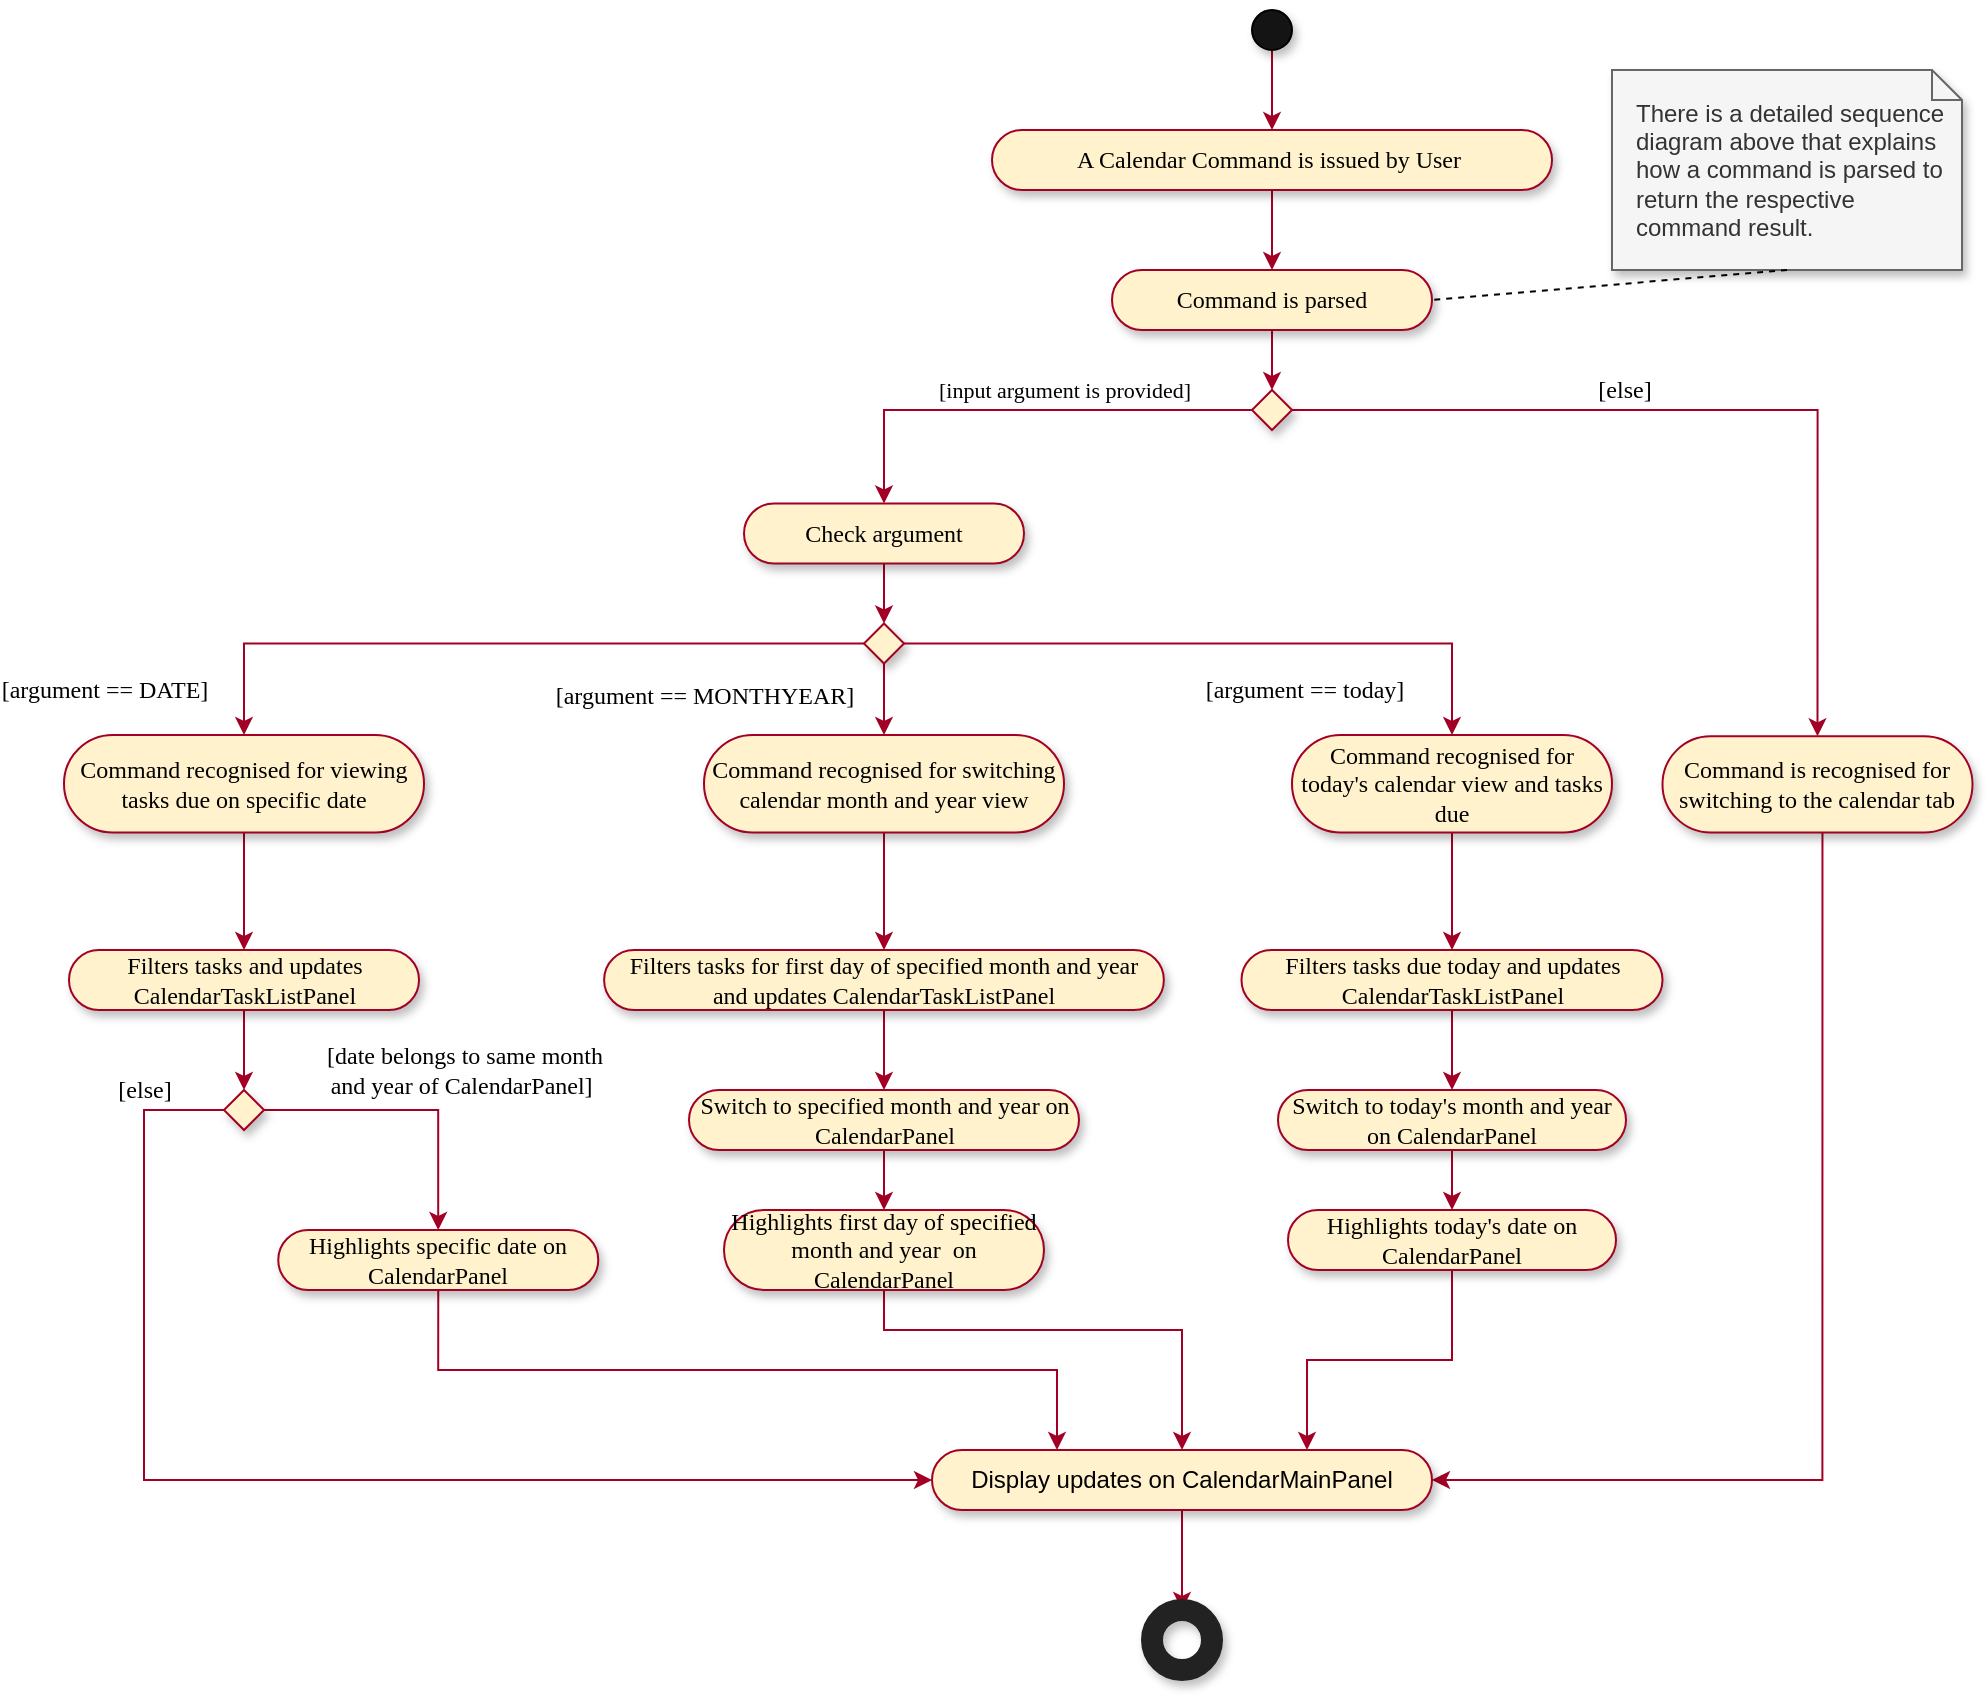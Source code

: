 <mxfile version="12.9.9" type="device"><diagram id="prtHgNgQTEPvFCAcTncT" name="Page-1"><mxGraphModel dx="2264" dy="909" grid="1" gridSize="10" guides="1" tooltips="1" connect="1" arrows="1" fold="1" page="1" pageScale="1" pageWidth="827" pageHeight="1169" math="0" shadow="0"><root><mxCell id="0"/><mxCell id="1" parent="0"/><mxCell id="-Fa6i20INTZBDvl07Vsu-55" value="" style="edgeStyle=orthogonalEdgeStyle;rounded=0;orthogonalLoop=1;jettySize=auto;html=1;startArrow=none;startFill=0;endArrow=classic;endFill=1;strokeColor=#A20025;" parent="1" source="-Fa6i20INTZBDvl07Vsu-1" target="-Fa6i20INTZBDvl07Vsu-51" edge="1"><mxGeometry relative="1" as="geometry"/></mxCell><mxCell id="-Fa6i20INTZBDvl07Vsu-1" value="" style="ellipse;whiteSpace=wrap;html=1;aspect=fixed;fillColor=#141414;shadow=1;" parent="1" vertex="1"><mxGeometry x="404" y="20" width="20" height="20" as="geometry"/></mxCell><mxCell id="-Fa6i20INTZBDvl07Vsu-62" value="" style="edgeStyle=orthogonalEdgeStyle;rounded=0;orthogonalLoop=1;jettySize=auto;html=1;startArrow=none;startFill=0;endArrow=classic;endFill=1;strokeColor=#A20025;fontFamily=Verdana;" parent="1" source="-Fa6i20INTZBDvl07Vsu-7" target="-Fa6i20INTZBDvl07Vsu-15" edge="1"><mxGeometry relative="1" as="geometry"/></mxCell><mxCell id="-Fa6i20INTZBDvl07Vsu-7" value="&lt;font face=&quot;Verdana&quot;&gt;Command is parsed&lt;/font&gt;" style="whiteSpace=wrap;html=1;rounded=1;arcSize=50;align=center;verticalAlign=middle;strokeWidth=1;autosize=1;spacing=4;treeFolding=1;treeMoving=1;newEdgeStyle={&quot;edgeStyle&quot;:&quot;entityRelationEdgeStyle&quot;,&quot;startArrow&quot;:&quot;none&quot;,&quot;endArrow&quot;:&quot;none&quot;,&quot;segment&quot;:10,&quot;curved&quot;:1};shadow=1;fillColor=#fff2cc;strokeColor=#A20025;" parent="1" vertex="1"><mxGeometry x="334" y="150" width="160" height="30" as="geometry"/></mxCell><mxCell id="-Fa6i20INTZBDvl07Vsu-68" value="[input argument is provided]" style="edgeStyle=orthogonalEdgeStyle;rounded=0;orthogonalLoop=1;jettySize=auto;html=1;startArrow=none;startFill=0;endArrow=classic;endFill=1;strokeColor=#A20025;fontFamily=Verdana;" parent="1" source="-Fa6i20INTZBDvl07Vsu-15" target="-Fa6i20INTZBDvl07Vsu-57" edge="1"><mxGeometry x="-0.185" y="-10" relative="1" as="geometry"><mxPoint as="offset"/></mxGeometry></mxCell><mxCell id="-Fa6i20INTZBDvl07Vsu-87" value="[else]" style="edgeStyle=orthogonalEdgeStyle;rounded=0;orthogonalLoop=1;jettySize=auto;html=1;exitX=1;exitY=0.5;exitDx=0;exitDy=0;entryX=0.5;entryY=0;entryDx=0;entryDy=0;startArrow=none;startFill=0;endArrow=classic;endFill=1;strokeColor=#A20025;fontFamily=Verdana;labelBackgroundColor=none;fontSize=12;" parent="1" source="-Fa6i20INTZBDvl07Vsu-15" target="-Fa6i20INTZBDvl07Vsu-85" edge="1"><mxGeometry x="-0.224" y="10" relative="1" as="geometry"><mxPoint as="offset"/></mxGeometry></mxCell><mxCell id="-Fa6i20INTZBDvl07Vsu-15" value="" style="rhombus;whiteSpace=wrap;html=1;shadow=1;strokeColor=#A20025;fillColor=#fff2cc;" parent="1" vertex="1"><mxGeometry x="404" y="210" width="20" height="20" as="geometry"/></mxCell><mxCell id="-Fa6i20INTZBDvl07Vsu-30" value="There is a detailed sequence diagram above that explains how a command is parsed to return the respective command result." style="shape=note;size=15;align=left;spacingLeft=10;html=1;whiteSpace=wrap;shadow=1;fillColor=#f5f5f5;strokeColor=#666666;fontColor=#333333;" parent="1" vertex="1"><mxGeometry x="584" y="50" width="175" height="100" as="geometry"/></mxCell><mxCell id="-Fa6i20INTZBDvl07Vsu-31" value="" style="edgeStyle=none;endArrow=none;dashed=1;html=1;entryX=1;entryY=0.5;entryDx=0;entryDy=0;exitX=0.5;exitY=1;exitDx=0;exitDy=0;exitPerimeter=0;" parent="1" source="-Fa6i20INTZBDvl07Vsu-30" target="-Fa6i20INTZBDvl07Vsu-7" edge="1"><mxGeometry x="1" relative="1" as="geometry"><mxPoint x="105" y="147" as="targetPoint"/><mxPoint x="191.05" y="239.5" as="sourcePoint"/></mxGeometry></mxCell><mxCell id="-Fa6i20INTZBDvl07Vsu-54" value="" style="edgeStyle=orthogonalEdgeStyle;rounded=0;orthogonalLoop=1;jettySize=auto;html=1;startArrow=none;startFill=0;endArrow=classic;endFill=1;strokeColor=#A20025;" parent="1" source="-Fa6i20INTZBDvl07Vsu-51" target="-Fa6i20INTZBDvl07Vsu-7" edge="1"><mxGeometry relative="1" as="geometry"/></mxCell><mxCell id="-Fa6i20INTZBDvl07Vsu-51" value="A Calendar Command is issued by User " style="whiteSpace=wrap;rounded=1;arcSize=50;align=center;verticalAlign=middle;strokeWidth=1;autosize=1;spacing=4;treeFolding=1;treeMoving=1;newEdgeStyle={&quot;edgeStyle&quot;:&quot;entityRelationEdgeStyle&quot;,&quot;startArrow&quot;:&quot;none&quot;,&quot;endArrow&quot;:&quot;none&quot;,&quot;segment&quot;:10,&quot;curved&quot;:1};shadow=1;fillColor=#fff2cc;strokeColor=#A20025;horizontal=1;fontFamily=Verdana;" parent="1" vertex="1"><mxGeometry x="274" y="80" width="280" height="30" as="geometry"/></mxCell><mxCell id="h2kCUZ5ImrMMt9wqPTXa-8" style="edgeStyle=orthogonalEdgeStyle;rounded=0;orthogonalLoop=1;jettySize=auto;html=1;exitX=0.5;exitY=1;exitDx=0;exitDy=0;entryX=0.5;entryY=0;entryDx=0;entryDy=0;labelBackgroundColor=none;fontSize=12;strokeColor=#A20025;" edge="1" parent="1" source="-Fa6i20INTZBDvl07Vsu-57" target="h2kCUZ5ImrMMt9wqPTXa-7"><mxGeometry relative="1" as="geometry"/></mxCell><mxCell id="-Fa6i20INTZBDvl07Vsu-57" value="Check argument" style="whiteSpace=wrap;html=1;rounded=1;arcSize=50;align=center;verticalAlign=middle;strokeWidth=1;autosize=1;spacing=4;treeFolding=1;treeMoving=1;newEdgeStyle={&quot;edgeStyle&quot;:&quot;entityRelationEdgeStyle&quot;,&quot;startArrow&quot;:&quot;none&quot;,&quot;endArrow&quot;:&quot;none&quot;,&quot;segment&quot;:10,&quot;curved&quot;:1};shadow=1;fillColor=#fff2cc;strokeColor=#A20025;fontFamily=Verdana;" parent="1" vertex="1"><mxGeometry x="150" y="266.75" width="140" height="30" as="geometry"/></mxCell><mxCell id="-Fa6i20INTZBDvl07Vsu-103" value="" style="edgeStyle=orthogonalEdgeStyle;rounded=0;orthogonalLoop=1;jettySize=auto;html=1;startArrow=none;startFill=0;endArrow=classic;endFill=1;strokeColor=#A20025;fontFamily=Verdana;entryX=1;entryY=0.5;entryDx=0;entryDy=0;exitX=0.516;exitY=1;exitDx=0;exitDy=0;exitPerimeter=0;" parent="1" source="-Fa6i20INTZBDvl07Vsu-85" target="-Fa6i20INTZBDvl07Vsu-126" edge="1"><mxGeometry relative="1" as="geometry"><mxPoint x="599" y="410" as="targetPoint"/><Array as="points"><mxPoint x="689" y="755"/></Array></mxGeometry></mxCell><mxCell id="-Fa6i20INTZBDvl07Vsu-85" value="&lt;font face=&quot;Verdana&quot;&gt;Command is recognised for switching to the calendar tab&lt;/font&gt;" style="whiteSpace=wrap;html=1;rounded=1;arcSize=50;align=center;verticalAlign=middle;strokeWidth=1;autosize=1;spacing=4;treeFolding=1;treeMoving=1;newEdgeStyle={&quot;edgeStyle&quot;:&quot;entityRelationEdgeStyle&quot;,&quot;startArrow&quot;:&quot;none&quot;,&quot;endArrow&quot;:&quot;none&quot;,&quot;segment&quot;:10,&quot;curved&quot;:1};shadow=1;fillColor=#fff2cc;strokeColor=#A20025;" parent="1" vertex="1"><mxGeometry x="609.25" y="383.13" width="155" height="48.12" as="geometry"/></mxCell><mxCell id="-Fa6i20INTZBDvl07Vsu-138" value="" style="edgeStyle=orthogonalEdgeStyle;rounded=0;orthogonalLoop=1;jettySize=auto;html=1;startArrow=none;startFill=0;endArrow=classic;endFill=1;strokeColor=#A20025;fontFamily=Verdana;" parent="1" source="-Fa6i20INTZBDvl07Vsu-126" target="-Fa6i20INTZBDvl07Vsu-133" edge="1"><mxGeometry relative="1" as="geometry"/></mxCell><mxCell id="-Fa6i20INTZBDvl07Vsu-126" value="Display updates on CalendarMainPanel" style="whiteSpace=wrap;html=1;rounded=1;arcSize=50;align=center;verticalAlign=middle;strokeWidth=1;autosize=1;spacing=4;treeFolding=1;treeMoving=1;newEdgeStyle={&quot;edgeStyle&quot;:&quot;entityRelationEdgeStyle&quot;,&quot;startArrow&quot;:&quot;none&quot;,&quot;endArrow&quot;:&quot;none&quot;,&quot;segment&quot;:10,&quot;curved&quot;:1};shadow=1;fillColor=#fff2cc;strokeColor=#A20025;" parent="1" vertex="1"><mxGeometry x="244" y="740" width="250" height="30" as="geometry"/></mxCell><mxCell id="-Fa6i20INTZBDvl07Vsu-133" value="" style="html=1;verticalLabelPosition=bottom;labelBackgroundColor=#ffffff;verticalAlign=top;shadow=1;dashed=0;strokeWidth=11;shape=mxgraph.ios7.misc.circle;strokeColor=#222222;fillColor=none;fontFamily=Verdana;align=center;" parent="1" vertex="1"><mxGeometry x="354" y="820" width="30" height="30" as="geometry"/></mxCell><mxCell id="h2kCUZ5ImrMMt9wqPTXa-13" value="&lt;font face=&quot;Verdana&quot;&gt;[argument == DATE]&lt;/font&gt;" style="edgeStyle=orthogonalEdgeStyle;rounded=0;orthogonalLoop=1;jettySize=auto;html=1;exitX=0;exitY=0.5;exitDx=0;exitDy=0;entryX=0.5;entryY=0;entryDx=0;entryDy=0;labelBackgroundColor=none;strokeColor=#A20025;fontSize=12;" edge="1" parent="1" source="h2kCUZ5ImrMMt9wqPTXa-7" target="h2kCUZ5ImrMMt9wqPTXa-10"><mxGeometry x="0.874" y="-70" relative="1" as="geometry"><mxPoint as="offset"/></mxGeometry></mxCell><mxCell id="h2kCUZ5ImrMMt9wqPTXa-14" value="&lt;font face=&quot;Verdana&quot;&gt;[argument == MONTHYEAR]&lt;/font&gt;" style="edgeStyle=orthogonalEdgeStyle;rounded=0;orthogonalLoop=1;jettySize=auto;html=1;exitX=0.5;exitY=1;exitDx=0;exitDy=0;labelBackgroundColor=none;strokeColor=#A20025;fontSize=12;" edge="1" parent="1" source="h2kCUZ5ImrMMt9wqPTXa-7" target="h2kCUZ5ImrMMt9wqPTXa-11"><mxGeometry x="0.098" y="-90" relative="1" as="geometry"><mxPoint as="offset"/></mxGeometry></mxCell><mxCell id="h2kCUZ5ImrMMt9wqPTXa-37" value="&lt;font face=&quot;Verdana&quot;&gt;[argument == today]&lt;/font&gt;" style="edgeStyle=orthogonalEdgeStyle;rounded=0;orthogonalLoop=1;jettySize=auto;html=1;exitX=1;exitY=0.5;exitDx=0;exitDy=0;entryX=0.5;entryY=0;entryDx=0;entryDy=0;labelBackgroundColor=none;strokeColor=#A20025;fontSize=12;" edge="1" parent="1" source="h2kCUZ5ImrMMt9wqPTXa-7" target="h2kCUZ5ImrMMt9wqPTXa-36"><mxGeometry x="0.859" y="-74" relative="1" as="geometry"><mxPoint as="offset"/></mxGeometry></mxCell><mxCell id="h2kCUZ5ImrMMt9wqPTXa-7" value="" style="rhombus;whiteSpace=wrap;html=1;shadow=1;strokeColor=#A20025;fillColor=#fff2cc;" vertex="1" parent="1"><mxGeometry x="210" y="326.75" width="20" height="20" as="geometry"/></mxCell><mxCell id="h2kCUZ5ImrMMt9wqPTXa-25" style="edgeStyle=orthogonalEdgeStyle;rounded=0;orthogonalLoop=1;jettySize=auto;html=1;exitX=0.5;exitY=1;exitDx=0;exitDy=0;entryX=0.5;entryY=0;entryDx=0;entryDy=0;labelBackgroundColor=none;strokeColor=#A20025;fontSize=12;" edge="1" parent="1" source="h2kCUZ5ImrMMt9wqPTXa-10" target="h2kCUZ5ImrMMt9wqPTXa-22"><mxGeometry relative="1" as="geometry"/></mxCell><mxCell id="h2kCUZ5ImrMMt9wqPTXa-10" value="Command recognised for viewing tasks due on specific date" style="whiteSpace=wrap;html=1;rounded=1;arcSize=50;align=center;verticalAlign=middle;strokeWidth=1;autosize=1;spacing=4;treeFolding=1;treeMoving=1;newEdgeStyle={&quot;edgeStyle&quot;:&quot;entityRelationEdgeStyle&quot;,&quot;startArrow&quot;:&quot;none&quot;,&quot;endArrow&quot;:&quot;none&quot;,&quot;segment&quot;:10,&quot;curved&quot;:1};shadow=1;fillColor=#fff2cc;strokeColor=#A20025;fontFamily=Verdana;" vertex="1" parent="1"><mxGeometry x="-190" y="382.5" width="180" height="48.75" as="geometry"/></mxCell><mxCell id="h2kCUZ5ImrMMt9wqPTXa-32" style="edgeStyle=orthogonalEdgeStyle;rounded=0;orthogonalLoop=1;jettySize=auto;html=1;exitX=0.5;exitY=1;exitDx=0;exitDy=0;entryX=0.5;entryY=0;entryDx=0;entryDy=0;labelBackgroundColor=none;strokeColor=#A20025;fontSize=12;" edge="1" parent="1" source="h2kCUZ5ImrMMt9wqPTXa-11" target="h2kCUZ5ImrMMt9wqPTXa-31"><mxGeometry relative="1" as="geometry"/></mxCell><mxCell id="h2kCUZ5ImrMMt9wqPTXa-11" value="Command recognised for switching calendar month and year view" style="whiteSpace=wrap;html=1;rounded=1;arcSize=50;align=center;verticalAlign=middle;strokeWidth=1;autosize=1;spacing=4;treeFolding=1;treeMoving=1;newEdgeStyle={&quot;edgeStyle&quot;:&quot;entityRelationEdgeStyle&quot;,&quot;startArrow&quot;:&quot;none&quot;,&quot;endArrow&quot;:&quot;none&quot;,&quot;segment&quot;:10,&quot;curved&quot;:1};shadow=1;fillColor=#fff2cc;strokeColor=#A20025;fontFamily=Verdana;" vertex="1" parent="1"><mxGeometry x="130" y="382.5" width="180" height="48.75" as="geometry"/></mxCell><mxCell id="h2kCUZ5ImrMMt9wqPTXa-26" style="edgeStyle=orthogonalEdgeStyle;rounded=0;orthogonalLoop=1;jettySize=auto;html=1;exitX=0.5;exitY=1;exitDx=0;exitDy=0;entryX=0.5;entryY=0;entryDx=0;entryDy=0;labelBackgroundColor=none;strokeColor=#A20025;fontSize=12;" edge="1" parent="1" source="h2kCUZ5ImrMMt9wqPTXa-22" target="h2kCUZ5ImrMMt9wqPTXa-24"><mxGeometry relative="1" as="geometry"/></mxCell><mxCell id="h2kCUZ5ImrMMt9wqPTXa-22" value="Filters tasks and updates CalendarTaskListPanel" style="whiteSpace=wrap;html=1;rounded=1;arcSize=50;align=center;verticalAlign=middle;strokeWidth=1;autosize=1;spacing=4;treeFolding=1;treeMoving=1;newEdgeStyle={&quot;edgeStyle&quot;:&quot;entityRelationEdgeStyle&quot;,&quot;startArrow&quot;:&quot;none&quot;,&quot;endArrow&quot;:&quot;none&quot;,&quot;segment&quot;:10,&quot;curved&quot;:1};shadow=1;fillColor=#fff2cc;strokeColor=#A20025;fontFamily=Verdana;" vertex="1" parent="1"><mxGeometry x="-187.5" y="490" width="175" height="30" as="geometry"/></mxCell><mxCell id="h2kCUZ5ImrMMt9wqPTXa-40" style="edgeStyle=orthogonalEdgeStyle;rounded=0;orthogonalLoop=1;jettySize=auto;html=1;exitX=0.5;exitY=1;exitDx=0;exitDy=0;entryX=0.25;entryY=0;entryDx=0;entryDy=0;labelBackgroundColor=none;strokeColor=#A20025;fontSize=12;" edge="1" parent="1" source="h2kCUZ5ImrMMt9wqPTXa-23" target="-Fa6i20INTZBDvl07Vsu-126"><mxGeometry relative="1" as="geometry"/></mxCell><mxCell id="h2kCUZ5ImrMMt9wqPTXa-23" value="Highlights specific date on CalendarPanel" style="whiteSpace=wrap;html=1;rounded=1;arcSize=50;align=center;verticalAlign=middle;strokeWidth=1;autosize=1;spacing=4;treeFolding=1;treeMoving=1;newEdgeStyle={&quot;edgeStyle&quot;:&quot;entityRelationEdgeStyle&quot;,&quot;startArrow&quot;:&quot;none&quot;,&quot;endArrow&quot;:&quot;none&quot;,&quot;segment&quot;:10,&quot;curved&quot;:1};shadow=1;fillColor=#fff2cc;strokeColor=#A20025;fontFamily=Verdana;" vertex="1" parent="1"><mxGeometry x="-82.87" y="630" width="160" height="30" as="geometry"/></mxCell><mxCell id="h2kCUZ5ImrMMt9wqPTXa-29" value="&lt;font face=&quot;Verdana&quot;&gt;[date belongs to same month &lt;br&gt;and year of CalendarPanel]&lt;/font&gt;&amp;nbsp;" style="edgeStyle=orthogonalEdgeStyle;rounded=0;orthogonalLoop=1;jettySize=auto;html=1;exitX=1;exitY=0.5;exitDx=0;exitDy=0;labelBackgroundColor=none;strokeColor=#A20025;fontSize=12;" edge="1" parent="1" source="h2kCUZ5ImrMMt9wqPTXa-24" target="h2kCUZ5ImrMMt9wqPTXa-23"><mxGeometry x="0.184" y="24" relative="1" as="geometry"><mxPoint x="-11" y="-20" as="offset"/></mxGeometry></mxCell><mxCell id="h2kCUZ5ImrMMt9wqPTXa-30" value="&lt;font face=&quot;Verdana&quot;&gt;[else]&lt;/font&gt;" style="edgeStyle=orthogonalEdgeStyle;rounded=0;orthogonalLoop=1;jettySize=auto;html=1;exitX=0;exitY=0.5;exitDx=0;exitDy=0;entryX=0;entryY=0.5;entryDx=0;entryDy=0;labelBackgroundColor=none;strokeColor=#A20025;fontSize=12;" edge="1" parent="1" source="h2kCUZ5ImrMMt9wqPTXa-24" target="-Fa6i20INTZBDvl07Vsu-126"><mxGeometry x="-0.871" y="-10" relative="1" as="geometry"><Array as="points"><mxPoint x="-150" y="570"/><mxPoint x="-150" y="755"/></Array><mxPoint x="10" y="-10" as="offset"/></mxGeometry></mxCell><mxCell id="h2kCUZ5ImrMMt9wqPTXa-24" value="" style="rhombus;whiteSpace=wrap;html=1;shadow=1;strokeColor=#A20025;fillColor=#fff2cc;" vertex="1" parent="1"><mxGeometry x="-110" y="560" width="20" height="20" as="geometry"/></mxCell><mxCell id="h2kCUZ5ImrMMt9wqPTXa-42" style="edgeStyle=orthogonalEdgeStyle;rounded=0;orthogonalLoop=1;jettySize=auto;html=1;exitX=0.5;exitY=1;exitDx=0;exitDy=0;entryX=0.5;entryY=0;entryDx=0;entryDy=0;labelBackgroundColor=none;strokeColor=#A20025;fontSize=12;" edge="1" parent="1" source="h2kCUZ5ImrMMt9wqPTXa-31" target="h2kCUZ5ImrMMt9wqPTXa-41"><mxGeometry relative="1" as="geometry"/></mxCell><mxCell id="h2kCUZ5ImrMMt9wqPTXa-31" value="Filters tasks for first day of specified month and year and updates CalendarTaskListPanel" style="whiteSpace=wrap;html=1;rounded=1;arcSize=50;align=center;verticalAlign=middle;strokeWidth=1;autosize=1;spacing=4;treeFolding=1;treeMoving=1;newEdgeStyle={&quot;edgeStyle&quot;:&quot;entityRelationEdgeStyle&quot;,&quot;startArrow&quot;:&quot;none&quot;,&quot;endArrow&quot;:&quot;none&quot;,&quot;segment&quot;:10,&quot;curved&quot;:1};shadow=1;fillColor=#fff2cc;strokeColor=#A20025;fontFamily=Verdana;" vertex="1" parent="1"><mxGeometry x="80.06" y="490" width="279.87" height="30" as="geometry"/></mxCell><mxCell id="h2kCUZ5ImrMMt9wqPTXa-39" style="edgeStyle=orthogonalEdgeStyle;rounded=0;orthogonalLoop=1;jettySize=auto;html=1;exitX=0.5;exitY=1;exitDx=0;exitDy=0;entryX=0.5;entryY=0;entryDx=0;entryDy=0;labelBackgroundColor=none;strokeColor=#A20025;fontSize=12;" edge="1" parent="1" source="h2kCUZ5ImrMMt9wqPTXa-36" target="h2kCUZ5ImrMMt9wqPTXa-38"><mxGeometry relative="1" as="geometry"/></mxCell><mxCell id="h2kCUZ5ImrMMt9wqPTXa-36" value="Command recognised for today's calendar view and tasks due" style="whiteSpace=wrap;html=1;rounded=1;arcSize=50;align=center;verticalAlign=middle;strokeWidth=1;autosize=1;spacing=4;treeFolding=1;treeMoving=1;newEdgeStyle={&quot;edgeStyle&quot;:&quot;entityRelationEdgeStyle&quot;,&quot;startArrow&quot;:&quot;none&quot;,&quot;endArrow&quot;:&quot;none&quot;,&quot;segment&quot;:10,&quot;curved&quot;:1};shadow=1;fillColor=#fff2cc;strokeColor=#A20025;fontFamily=Verdana;" vertex="1" parent="1"><mxGeometry x="424" y="382.5" width="160" height="48.75" as="geometry"/></mxCell><mxCell id="h2kCUZ5ImrMMt9wqPTXa-47" style="edgeStyle=orthogonalEdgeStyle;rounded=0;orthogonalLoop=1;jettySize=auto;html=1;exitX=0.5;exitY=1;exitDx=0;exitDy=0;entryX=0.5;entryY=0;entryDx=0;entryDy=0;labelBackgroundColor=none;strokeColor=#A20025;fontSize=12;" edge="1" parent="1" source="h2kCUZ5ImrMMt9wqPTXa-38" target="h2kCUZ5ImrMMt9wqPTXa-46"><mxGeometry relative="1" as="geometry"/></mxCell><mxCell id="h2kCUZ5ImrMMt9wqPTXa-38" value="Filters tasks due today and updates CalendarTaskListPanel" style="whiteSpace=wrap;html=1;rounded=1;arcSize=50;align=center;verticalAlign=middle;strokeWidth=1;autosize=1;spacing=4;treeFolding=1;treeMoving=1;newEdgeStyle={&quot;edgeStyle&quot;:&quot;entityRelationEdgeStyle&quot;,&quot;startArrow&quot;:&quot;none&quot;,&quot;endArrow&quot;:&quot;none&quot;,&quot;segment&quot;:10,&quot;curved&quot;:1};shadow=1;fillColor=#fff2cc;strokeColor=#A20025;fontFamily=Verdana;" vertex="1" parent="1"><mxGeometry x="398.75" y="490" width="210.5" height="30" as="geometry"/></mxCell><mxCell id="h2kCUZ5ImrMMt9wqPTXa-44" style="edgeStyle=orthogonalEdgeStyle;rounded=0;orthogonalLoop=1;jettySize=auto;html=1;exitX=0.5;exitY=1;exitDx=0;exitDy=0;entryX=0.5;entryY=0;entryDx=0;entryDy=0;labelBackgroundColor=none;strokeColor=#A20025;fontSize=12;" edge="1" parent="1" source="h2kCUZ5ImrMMt9wqPTXa-41" target="h2kCUZ5ImrMMt9wqPTXa-43"><mxGeometry relative="1" as="geometry"/></mxCell><mxCell id="h2kCUZ5ImrMMt9wqPTXa-41" value="Switch to specified month and year on CalendarPanel" style="whiteSpace=wrap;html=1;rounded=1;arcSize=50;align=center;verticalAlign=middle;strokeWidth=1;autosize=1;spacing=4;treeFolding=1;treeMoving=1;newEdgeStyle={&quot;edgeStyle&quot;:&quot;entityRelationEdgeStyle&quot;,&quot;startArrow&quot;:&quot;none&quot;,&quot;endArrow&quot;:&quot;none&quot;,&quot;segment&quot;:10,&quot;curved&quot;:1};shadow=1;fillColor=#fff2cc;strokeColor=#A20025;fontFamily=Verdana;" vertex="1" parent="1"><mxGeometry x="122.5" y="560" width="194.99" height="30" as="geometry"/></mxCell><mxCell id="h2kCUZ5ImrMMt9wqPTXa-45" style="edgeStyle=orthogonalEdgeStyle;rounded=0;orthogonalLoop=1;jettySize=auto;html=1;exitX=0.5;exitY=1;exitDx=0;exitDy=0;entryX=0.5;entryY=0;entryDx=0;entryDy=0;labelBackgroundColor=none;strokeColor=#A20025;fontSize=12;" edge="1" parent="1" source="h2kCUZ5ImrMMt9wqPTXa-43" target="-Fa6i20INTZBDvl07Vsu-126"><mxGeometry relative="1" as="geometry"><Array as="points"><mxPoint x="220" y="680"/><mxPoint x="369" y="680"/></Array></mxGeometry></mxCell><mxCell id="h2kCUZ5ImrMMt9wqPTXa-43" value="Highlights first day of specified month and year&amp;nbsp; on CalendarPanel" style="whiteSpace=wrap;html=1;rounded=1;arcSize=50;align=center;verticalAlign=middle;strokeWidth=1;autosize=1;spacing=4;treeFolding=1;treeMoving=1;newEdgeStyle={&quot;edgeStyle&quot;:&quot;entityRelationEdgeStyle&quot;,&quot;startArrow&quot;:&quot;none&quot;,&quot;endArrow&quot;:&quot;none&quot;,&quot;segment&quot;:10,&quot;curved&quot;:1};shadow=1;fillColor=#fff2cc;strokeColor=#A20025;fontFamily=Verdana;" vertex="1" parent="1"><mxGeometry x="139.99" y="620" width="160.01" height="40" as="geometry"/></mxCell><mxCell id="h2kCUZ5ImrMMt9wqPTXa-50" style="edgeStyle=orthogonalEdgeStyle;rounded=0;orthogonalLoop=1;jettySize=auto;html=1;exitX=0.5;exitY=1;exitDx=0;exitDy=0;entryX=0.5;entryY=0;entryDx=0;entryDy=0;labelBackgroundColor=none;strokeColor=#A20025;fontSize=12;" edge="1" parent="1" source="h2kCUZ5ImrMMt9wqPTXa-46" target="h2kCUZ5ImrMMt9wqPTXa-48"><mxGeometry relative="1" as="geometry"/></mxCell><mxCell id="h2kCUZ5ImrMMt9wqPTXa-46" value="Switch to today's month and year on CalendarPanel" style="whiteSpace=wrap;html=1;rounded=1;arcSize=50;align=center;verticalAlign=middle;strokeWidth=1;autosize=1;spacing=4;treeFolding=1;treeMoving=1;newEdgeStyle={&quot;edgeStyle&quot;:&quot;entityRelationEdgeStyle&quot;,&quot;startArrow&quot;:&quot;none&quot;,&quot;endArrow&quot;:&quot;none&quot;,&quot;segment&quot;:10,&quot;curved&quot;:1};shadow=1;fillColor=#fff2cc;strokeColor=#A20025;fontFamily=Verdana;" vertex="1" parent="1"><mxGeometry x="417" y="560" width="174" height="30" as="geometry"/></mxCell><mxCell id="h2kCUZ5ImrMMt9wqPTXa-51" style="edgeStyle=orthogonalEdgeStyle;rounded=0;orthogonalLoop=1;jettySize=auto;html=1;exitX=0.5;exitY=1;exitDx=0;exitDy=0;entryX=0.75;entryY=0;entryDx=0;entryDy=0;labelBackgroundColor=none;strokeColor=#A20025;fontSize=12;" edge="1" parent="1" source="h2kCUZ5ImrMMt9wqPTXa-48" target="-Fa6i20INTZBDvl07Vsu-126"><mxGeometry relative="1" as="geometry"/></mxCell><mxCell id="h2kCUZ5ImrMMt9wqPTXa-48" value="Highlights today's date on CalendarPanel" style="whiteSpace=wrap;html=1;rounded=1;arcSize=50;align=center;verticalAlign=middle;strokeWidth=1;autosize=1;spacing=4;treeFolding=1;treeMoving=1;newEdgeStyle={&quot;edgeStyle&quot;:&quot;entityRelationEdgeStyle&quot;,&quot;startArrow&quot;:&quot;none&quot;,&quot;endArrow&quot;:&quot;none&quot;,&quot;segment&quot;:10,&quot;curved&quot;:1};shadow=1;fillColor=#fff2cc;strokeColor=#A20025;fontFamily=Verdana;" vertex="1" parent="1"><mxGeometry x="422" y="620" width="164" height="30" as="geometry"/></mxCell></root></mxGraphModel></diagram></mxfile>
